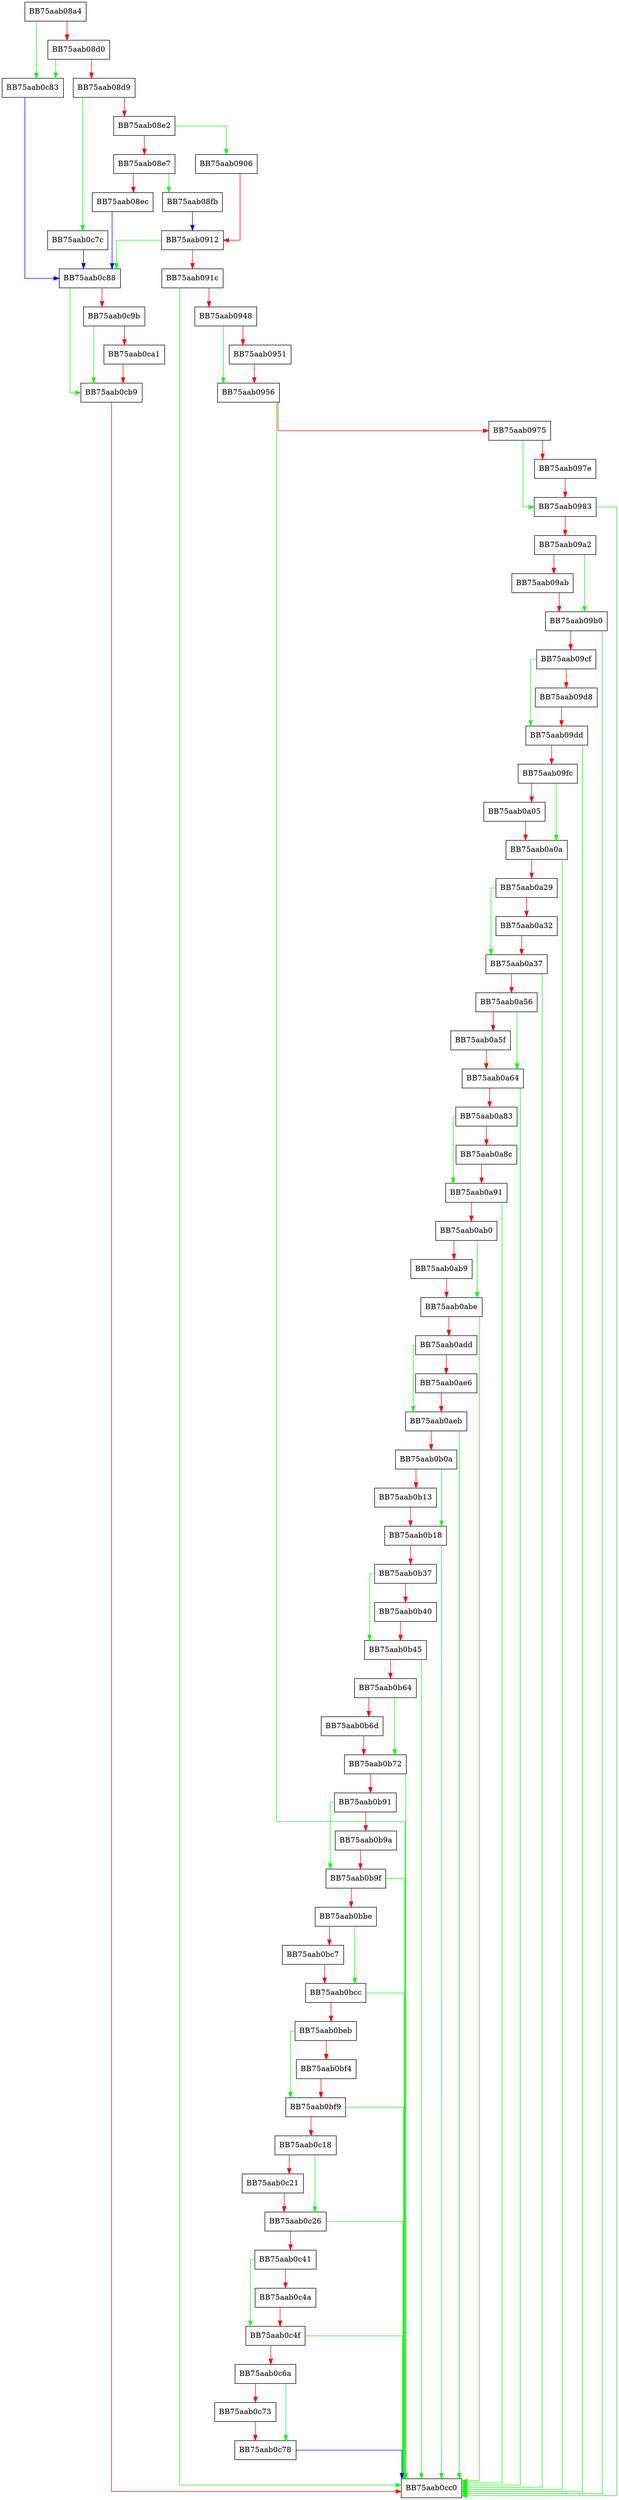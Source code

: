 digraph InitOffreglibInternal {
  node [shape="box"];
  graph [splines=ortho];
  BB75aab08a4 -> BB75aab0c83 [color="green"];
  BB75aab08a4 -> BB75aab08d0 [color="red"];
  BB75aab08d0 -> BB75aab0c83 [color="green"];
  BB75aab08d0 -> BB75aab08d9 [color="red"];
  BB75aab08d9 -> BB75aab0c7c [color="green"];
  BB75aab08d9 -> BB75aab08e2 [color="red"];
  BB75aab08e2 -> BB75aab0906 [color="green"];
  BB75aab08e2 -> BB75aab08e7 [color="red"];
  BB75aab08e7 -> BB75aab08fb [color="green"];
  BB75aab08e7 -> BB75aab08ec [color="red"];
  BB75aab08ec -> BB75aab0c88 [color="blue"];
  BB75aab08fb -> BB75aab0912 [color="blue"];
  BB75aab0906 -> BB75aab0912 [color="red"];
  BB75aab0912 -> BB75aab0c88 [color="green"];
  BB75aab0912 -> BB75aab091c [color="red"];
  BB75aab091c -> BB75aab0cc0 [color="green"];
  BB75aab091c -> BB75aab0948 [color="red"];
  BB75aab0948 -> BB75aab0956 [color="green"];
  BB75aab0948 -> BB75aab0951 [color="red"];
  BB75aab0951 -> BB75aab0956 [color="red"];
  BB75aab0956 -> BB75aab0cc0 [color="green"];
  BB75aab0956 -> BB75aab0975 [color="red"];
  BB75aab0975 -> BB75aab0983 [color="green"];
  BB75aab0975 -> BB75aab097e [color="red"];
  BB75aab097e -> BB75aab0983 [color="red"];
  BB75aab0983 -> BB75aab0cc0 [color="green"];
  BB75aab0983 -> BB75aab09a2 [color="red"];
  BB75aab09a2 -> BB75aab09b0 [color="green"];
  BB75aab09a2 -> BB75aab09ab [color="red"];
  BB75aab09ab -> BB75aab09b0 [color="red"];
  BB75aab09b0 -> BB75aab0cc0 [color="green"];
  BB75aab09b0 -> BB75aab09cf [color="red"];
  BB75aab09cf -> BB75aab09dd [color="green"];
  BB75aab09cf -> BB75aab09d8 [color="red"];
  BB75aab09d8 -> BB75aab09dd [color="red"];
  BB75aab09dd -> BB75aab0cc0 [color="green"];
  BB75aab09dd -> BB75aab09fc [color="red"];
  BB75aab09fc -> BB75aab0a0a [color="green"];
  BB75aab09fc -> BB75aab0a05 [color="red"];
  BB75aab0a05 -> BB75aab0a0a [color="red"];
  BB75aab0a0a -> BB75aab0cc0 [color="green"];
  BB75aab0a0a -> BB75aab0a29 [color="red"];
  BB75aab0a29 -> BB75aab0a37 [color="green"];
  BB75aab0a29 -> BB75aab0a32 [color="red"];
  BB75aab0a32 -> BB75aab0a37 [color="red"];
  BB75aab0a37 -> BB75aab0cc0 [color="green"];
  BB75aab0a37 -> BB75aab0a56 [color="red"];
  BB75aab0a56 -> BB75aab0a64 [color="green"];
  BB75aab0a56 -> BB75aab0a5f [color="red"];
  BB75aab0a5f -> BB75aab0a64 [color="red"];
  BB75aab0a64 -> BB75aab0cc0 [color="green"];
  BB75aab0a64 -> BB75aab0a83 [color="red"];
  BB75aab0a83 -> BB75aab0a91 [color="green"];
  BB75aab0a83 -> BB75aab0a8c [color="red"];
  BB75aab0a8c -> BB75aab0a91 [color="red"];
  BB75aab0a91 -> BB75aab0cc0 [color="green"];
  BB75aab0a91 -> BB75aab0ab0 [color="red"];
  BB75aab0ab0 -> BB75aab0abe [color="green"];
  BB75aab0ab0 -> BB75aab0ab9 [color="red"];
  BB75aab0ab9 -> BB75aab0abe [color="red"];
  BB75aab0abe -> BB75aab0cc0 [color="green"];
  BB75aab0abe -> BB75aab0add [color="red"];
  BB75aab0add -> BB75aab0aeb [color="green"];
  BB75aab0add -> BB75aab0ae6 [color="red"];
  BB75aab0ae6 -> BB75aab0aeb [color="red"];
  BB75aab0aeb -> BB75aab0cc0 [color="green"];
  BB75aab0aeb -> BB75aab0b0a [color="red"];
  BB75aab0b0a -> BB75aab0b18 [color="green"];
  BB75aab0b0a -> BB75aab0b13 [color="red"];
  BB75aab0b13 -> BB75aab0b18 [color="red"];
  BB75aab0b18 -> BB75aab0cc0 [color="green"];
  BB75aab0b18 -> BB75aab0b37 [color="red"];
  BB75aab0b37 -> BB75aab0b45 [color="green"];
  BB75aab0b37 -> BB75aab0b40 [color="red"];
  BB75aab0b40 -> BB75aab0b45 [color="red"];
  BB75aab0b45 -> BB75aab0cc0 [color="green"];
  BB75aab0b45 -> BB75aab0b64 [color="red"];
  BB75aab0b64 -> BB75aab0b72 [color="green"];
  BB75aab0b64 -> BB75aab0b6d [color="red"];
  BB75aab0b6d -> BB75aab0b72 [color="red"];
  BB75aab0b72 -> BB75aab0cc0 [color="green"];
  BB75aab0b72 -> BB75aab0b91 [color="red"];
  BB75aab0b91 -> BB75aab0b9f [color="green"];
  BB75aab0b91 -> BB75aab0b9a [color="red"];
  BB75aab0b9a -> BB75aab0b9f [color="red"];
  BB75aab0b9f -> BB75aab0cc0 [color="green"];
  BB75aab0b9f -> BB75aab0bbe [color="red"];
  BB75aab0bbe -> BB75aab0bcc [color="green"];
  BB75aab0bbe -> BB75aab0bc7 [color="red"];
  BB75aab0bc7 -> BB75aab0bcc [color="red"];
  BB75aab0bcc -> BB75aab0cc0 [color="green"];
  BB75aab0bcc -> BB75aab0beb [color="red"];
  BB75aab0beb -> BB75aab0bf9 [color="green"];
  BB75aab0beb -> BB75aab0bf4 [color="red"];
  BB75aab0bf4 -> BB75aab0bf9 [color="red"];
  BB75aab0bf9 -> BB75aab0cc0 [color="green"];
  BB75aab0bf9 -> BB75aab0c18 [color="red"];
  BB75aab0c18 -> BB75aab0c26 [color="green"];
  BB75aab0c18 -> BB75aab0c21 [color="red"];
  BB75aab0c21 -> BB75aab0c26 [color="red"];
  BB75aab0c26 -> BB75aab0cc0 [color="green"];
  BB75aab0c26 -> BB75aab0c41 [color="red"];
  BB75aab0c41 -> BB75aab0c4f [color="green"];
  BB75aab0c41 -> BB75aab0c4a [color="red"];
  BB75aab0c4a -> BB75aab0c4f [color="red"];
  BB75aab0c4f -> BB75aab0cc0 [color="green"];
  BB75aab0c4f -> BB75aab0c6a [color="red"];
  BB75aab0c6a -> BB75aab0c78 [color="green"];
  BB75aab0c6a -> BB75aab0c73 [color="red"];
  BB75aab0c73 -> BB75aab0c78 [color="red"];
  BB75aab0c78 -> BB75aab0cc0 [color="blue"];
  BB75aab0c7c -> BB75aab0c88 [color="blue"];
  BB75aab0c83 -> BB75aab0c88 [color="blue"];
  BB75aab0c88 -> BB75aab0cb9 [color="green"];
  BB75aab0c88 -> BB75aab0c9b [color="red"];
  BB75aab0c9b -> BB75aab0cb9 [color="green"];
  BB75aab0c9b -> BB75aab0ca1 [color="red"];
  BB75aab0ca1 -> BB75aab0cb9 [color="red"];
  BB75aab0cb9 -> BB75aab0cc0 [color="red"];
}